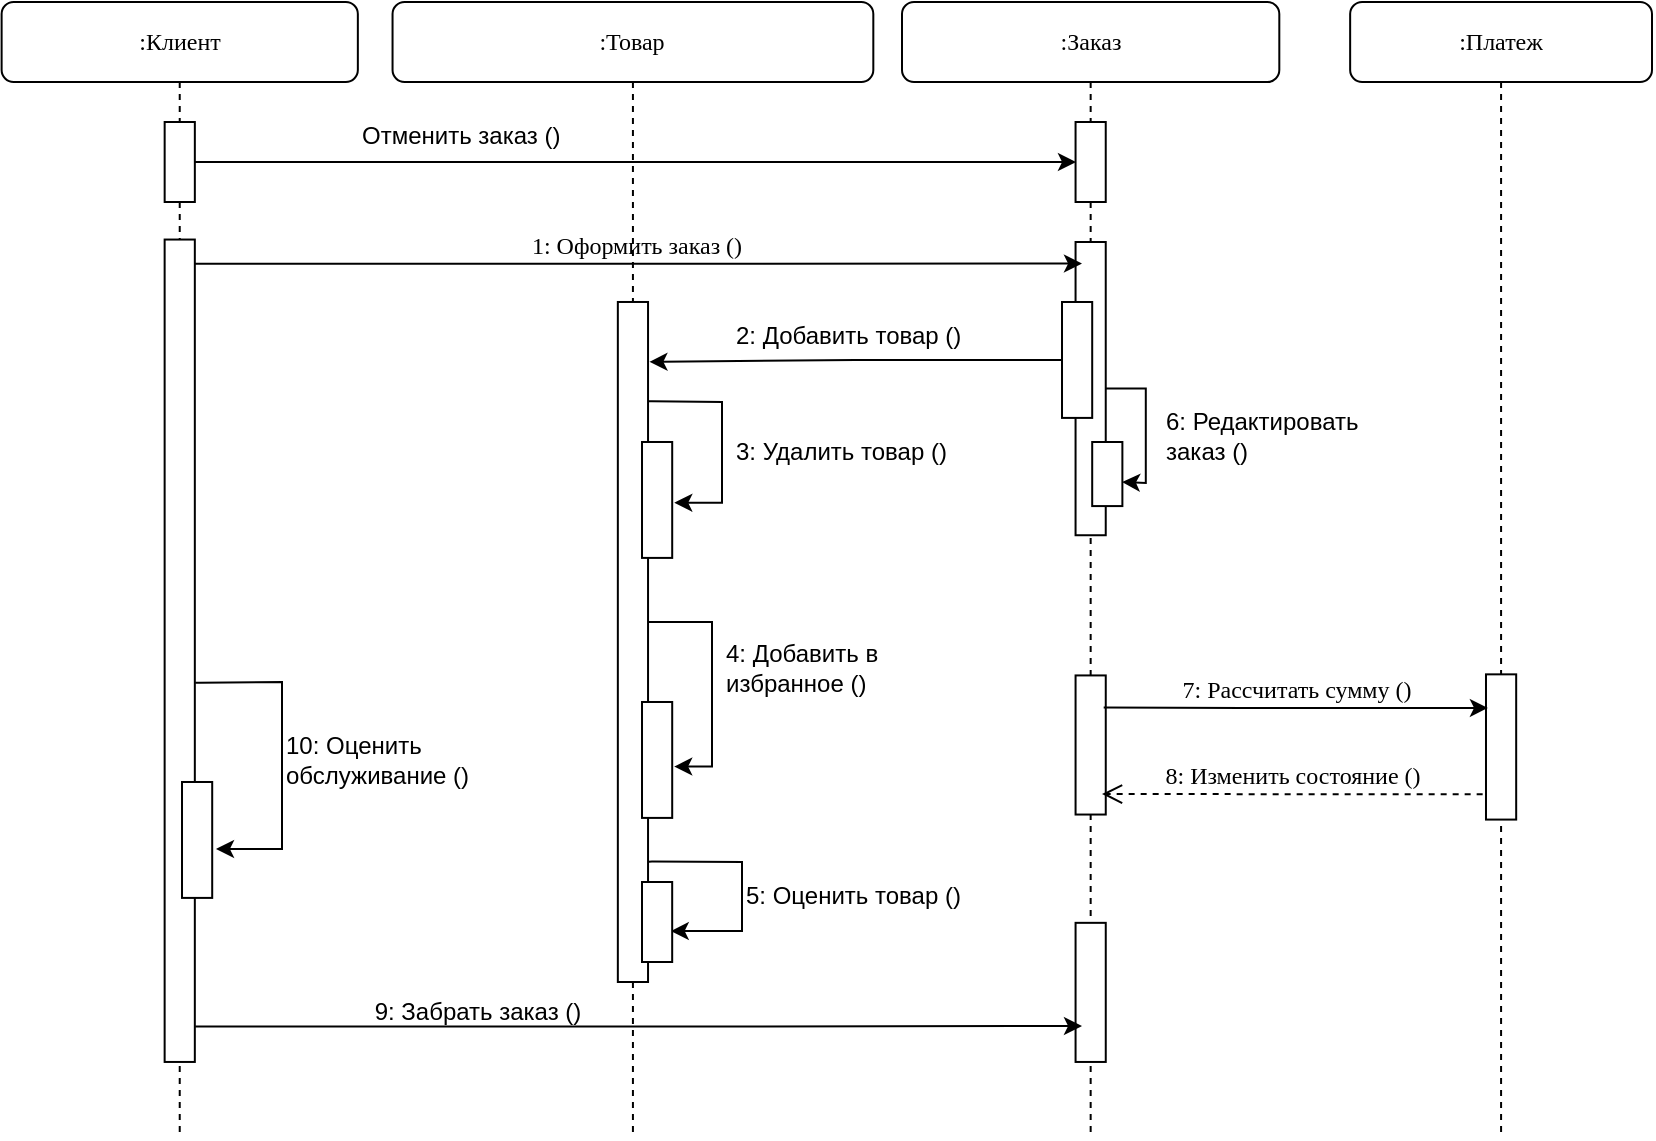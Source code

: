 <mxfile version="24.4.13" type="github">
  <diagram name="Page-1" id="13e1069c-82ec-6db2-03f1-153e76fe0fe0">
    <mxGraphModel dx="1393" dy="708" grid="1" gridSize="10" guides="1" tooltips="1" connect="1" arrows="1" fold="1" page="1" pageScale="1" pageWidth="1100" pageHeight="850" background="#ffffff" math="0" shadow="0">
      <root>
        <mxCell id="0" />
        <mxCell id="1" parent="0" />
        <mxCell id="yxrjLS3KklHdsTJL3ypk-7" value="" style="group" parent="1" vertex="1" connectable="0">
          <mxGeometry x="130" y="130" width="815" height="568" as="geometry" />
        </mxCell>
        <mxCell id="7baba1c4bc27f4b0-3" value=":Заказ" style="shape=umlLifeline;perimeter=lifelinePerimeter;whiteSpace=wrap;html=1;container=1;collapsible=0;recursiveResize=0;outlineConnect=0;rounded=1;shadow=0;comic=0;labelBackgroundColor=none;strokeWidth=1;fontFamily=Verdana;fontSize=12;align=center;" parent="yxrjLS3KklHdsTJL3ypk-7" vertex="1">
          <mxGeometry x="440.001" width="188.654" height="568" as="geometry" />
        </mxCell>
        <mxCell id="7baba1c4bc27f4b0-13" value="" style="html=1;points=[];perimeter=orthogonalPerimeter;rounded=0;shadow=0;comic=0;labelBackgroundColor=none;strokeWidth=1;fontFamily=Verdana;fontSize=12;align=center;" parent="7baba1c4bc27f4b0-3" vertex="1">
          <mxGeometry x="86.78" y="120" width="15.09" height="146.62" as="geometry" />
        </mxCell>
        <mxCell id="yxrjLS3KklHdsTJL3ypk-5" value="" style="html=1;points=[];perimeter=orthogonalPerimeter;rounded=0;shadow=0;comic=0;labelBackgroundColor=none;strokeWidth=1;fontFamily=Verdana;fontSize=12;align=center;" parent="7baba1c4bc27f4b0-3" vertex="1">
          <mxGeometry x="86.782" y="336.716" width="15.093" height="69.553" as="geometry" />
        </mxCell>
        <mxCell id="7baba1c4bc27f4b0-28" value="" style="html=1;points=[];perimeter=orthogonalPerimeter;rounded=0;shadow=0;comic=0;labelBackgroundColor=none;strokeWidth=1;fontFamily=Verdana;fontSize=12;align=center;" parent="7baba1c4bc27f4b0-3" vertex="1">
          <mxGeometry x="86.782" y="460.421" width="15.093" height="69.553" as="geometry" />
        </mxCell>
        <mxCell id="7baba1c4bc27f4b0-11" value="1: Оформить заказ ()" style="html=1;verticalAlign=bottom;endArrow=classic;labelBackgroundColor=none;fontFamily=Verdana;fontSize=12;edgeStyle=elbowEdgeStyle;elbow=vertical;exitX=1.5;exitY=0.091;exitDx=0;exitDy=0;exitPerimeter=0;endFill=1;entryX=0.213;entryY=0.068;entryDx=0;entryDy=0;entryPerimeter=0;" parent="7baba1c4bc27f4b0-3" edge="1" target="7baba1c4bc27f4b0-13">
          <mxGeometry relative="1" as="geometry">
            <mxPoint x="-356.237" y="130.847" as="sourcePoint" />
            <mxPoint x="79.999" y="127.51" as="targetPoint" />
            <Array as="points">
              <mxPoint x="-341.144" y="130.801" />
              <mxPoint x="-265.681" y="130.801" />
            </Array>
          </mxGeometry>
        </mxCell>
        <mxCell id="7baba1c4bc27f4b0-4" value=":Платеж" style="shape=umlLifeline;perimeter=lifelinePerimeter;whiteSpace=wrap;html=1;container=1;collapsible=0;recursiveResize=0;outlineConnect=0;rounded=1;shadow=0;comic=0;labelBackgroundColor=none;strokeWidth=1;fontFamily=Verdana;fontSize=12;align=center;" parent="yxrjLS3KklHdsTJL3ypk-7" vertex="1">
          <mxGeometry x="664.075" width="150.925" height="568" as="geometry" />
        </mxCell>
        <mxCell id="7baba1c4bc27f4b0-22" value="" style="html=1;points=[];perimeter=orthogonalPerimeter;rounded=0;shadow=0;comic=0;labelBackgroundColor=none;strokeWidth=1;fontFamily=Verdana;fontSize=12;align=center;" parent="7baba1c4bc27f4b0-4" vertex="1">
          <mxGeometry x="67.921" y="336.174" width="15.096" height="72.614" as="geometry" />
        </mxCell>
        <mxCell id="7baba1c4bc27f4b0-8" value=":Клиент" style="shape=umlLifeline;perimeter=lifelinePerimeter;whiteSpace=wrap;html=1;container=1;collapsible=0;recursiveResize=0;outlineConnect=0;rounded=1;shadow=0;comic=0;labelBackgroundColor=none;strokeWidth=1;fontFamily=Verdana;fontSize=12;align=center;" parent="yxrjLS3KklHdsTJL3ypk-7" vertex="1">
          <mxGeometry x="-10.19" width="178.113" height="568" as="geometry" />
        </mxCell>
        <mxCell id="yxrjLS3KklHdsTJL3ypk-4" value="2: Добавить&amp;nbsp;&lt;span style=&quot;background-color: initial;&quot;&gt;товар ()&lt;/span&gt;" style="text;strokeColor=none;align=left;fillColor=none;html=1;verticalAlign=middle;whiteSpace=wrap;rounded=0;" parent="yxrjLS3KklHdsTJL3ypk-7" vertex="1">
          <mxGeometry x="355" y="150" width="130" height="34.78" as="geometry" />
        </mxCell>
        <mxCell id="7baba1c4bc27f4b0-27" value="8: Изменить состояние ()" style="html=1;verticalAlign=bottom;endArrow=open;dashed=1;endSize=8;exitX=-0.1;exitY=0.573;labelBackgroundColor=none;fontFamily=Verdana;fontSize=12;exitDx=0;exitDy=0;exitPerimeter=0;" parent="yxrjLS3KklHdsTJL3ypk-7" edge="1">
          <mxGeometry relative="1" as="geometry">
            <mxPoint x="540" y="396" as="targetPoint" />
            <mxPoint x="730.331" y="396.184" as="sourcePoint" />
          </mxGeometry>
        </mxCell>
        <mxCell id="7baba1c4bc27f4b0-23" value="7: Рассчитать сумму ()" style="html=1;verticalAlign=bottom;endArrow=classic;labelBackgroundColor=none;fontFamily=Verdana;fontSize=12;entryX=-0.086;entryY=0.496;entryDx=0;entryDy=0;entryPerimeter=0;exitX=0.932;exitY=0.231;exitDx=0;exitDy=0;exitPerimeter=0;endFill=1;" parent="yxrjLS3KklHdsTJL3ypk-7" edge="1" source="yxrjLS3KklHdsTJL3ypk-5">
          <mxGeometry relative="1" as="geometry">
            <mxPoint x="542" y="350" as="sourcePoint" />
            <mxPoint x="732.956" y="352.945" as="targetPoint" />
            <Array as="points">
              <mxPoint x="620" y="353" />
            </Array>
          </mxGeometry>
        </mxCell>
        <mxCell id="sDJp6HYPBoAjSgQRfUp4-3" value=":Товар" style="shape=umlLifeline;perimeter=lifelinePerimeter;whiteSpace=wrap;html=1;container=1;collapsible=0;recursiveResize=0;outlineConnect=0;rounded=1;shadow=0;comic=0;labelBackgroundColor=none;strokeWidth=1;fontFamily=Verdana;fontSize=12;align=center;" vertex="1" parent="yxrjLS3KklHdsTJL3ypk-7">
          <mxGeometry x="185.275" width="240.385" height="568" as="geometry" />
        </mxCell>
        <mxCell id="sDJp6HYPBoAjSgQRfUp4-6" value="" style="edgeStyle=orthogonalEdgeStyle;rounded=0;orthogonalLoop=1;jettySize=auto;html=1;entryX=1.046;entryY=0.088;entryDx=0;entryDy=0;entryPerimeter=0;" edge="1" parent="yxrjLS3KklHdsTJL3ypk-7" source="yxrjLS3KklHdsTJL3ypk-1" target="sDJp6HYPBoAjSgQRfUp4-4">
          <mxGeometry relative="1" as="geometry">
            <mxPoint x="320" y="179" as="targetPoint" />
          </mxGeometry>
        </mxCell>
        <mxCell id="yxrjLS3KklHdsTJL3ypk-1" value="" style="html=1;points=[];perimeter=orthogonalPerimeter;rounded=0;shadow=0;comic=0;labelBackgroundColor=none;strokeWidth=1;fontFamily=Verdana;fontSize=12;align=center;" parent="yxrjLS3KklHdsTJL3ypk-7" vertex="1">
          <mxGeometry x="520.003" y="149.995" width="15.093" height="57.961" as="geometry" />
        </mxCell>
        <mxCell id="sDJp6HYPBoAjSgQRfUp4-9" value="" style="edgeStyle=orthogonalEdgeStyle;rounded=0;orthogonalLoop=1;jettySize=auto;html=1;exitX=0.997;exitY=0.146;exitDx=0;exitDy=0;exitPerimeter=0;entryX=1.069;entryY=0.524;entryDx=0;entryDy=0;entryPerimeter=0;" edge="1" parent="yxrjLS3KklHdsTJL3ypk-7" source="sDJp6HYPBoAjSgQRfUp4-4" target="sDJp6HYPBoAjSgQRfUp4-7">
          <mxGeometry relative="1" as="geometry">
            <mxPoint x="360.57" y="234.995" as="targetPoint" />
            <Array as="points">
              <mxPoint x="315" y="200" />
              <mxPoint x="350" y="200" />
              <mxPoint x="350" y="250" />
            </Array>
          </mxGeometry>
        </mxCell>
        <mxCell id="sDJp6HYPBoAjSgQRfUp4-14" value="" style="edgeStyle=orthogonalEdgeStyle;rounded=0;orthogonalLoop=1;jettySize=auto;html=1;entryX=1.066;entryY=0.557;entryDx=0;entryDy=0;entryPerimeter=0;" edge="1" parent="yxrjLS3KklHdsTJL3ypk-7" source="sDJp6HYPBoAjSgQRfUp4-4" target="sDJp6HYPBoAjSgQRfUp4-12">
          <mxGeometry relative="1" as="geometry">
            <mxPoint x="360.57" y="294.995" as="targetPoint" />
            <Array as="points">
              <mxPoint x="345" y="310" />
              <mxPoint x="345" y="382" />
            </Array>
          </mxGeometry>
        </mxCell>
        <mxCell id="sDJp6HYPBoAjSgQRfUp4-32" value="" style="edgeStyle=orthogonalEdgeStyle;rounded=0;orthogonalLoop=1;jettySize=auto;html=1;entryX=0.952;entryY=0.613;entryDx=0;entryDy=0;entryPerimeter=0;exitX=1.028;exitY=0.823;exitDx=0;exitDy=0;exitPerimeter=0;" edge="1" parent="yxrjLS3KklHdsTJL3ypk-7" source="sDJp6HYPBoAjSgQRfUp4-4" target="sDJp6HYPBoAjSgQRfUp4-31">
          <mxGeometry relative="1" as="geometry">
            <mxPoint x="320" y="430" as="sourcePoint" />
            <Array as="points">
              <mxPoint x="315" y="430" />
              <mxPoint x="360" y="430" />
              <mxPoint x="360" y="465" />
            </Array>
          </mxGeometry>
        </mxCell>
        <mxCell id="sDJp6HYPBoAjSgQRfUp4-4" value="" style="html=1;points=[];perimeter=orthogonalPerimeter;rounded=0;shadow=0;comic=0;labelBackgroundColor=none;strokeWidth=1;fontFamily=Verdana;fontSize=12;align=center;" vertex="1" parent="yxrjLS3KklHdsTJL3ypk-7">
          <mxGeometry x="297.92" y="149.99" width="15.1" height="340.01" as="geometry" />
        </mxCell>
        <mxCell id="sDJp6HYPBoAjSgQRfUp4-7" value="" style="html=1;points=[];perimeter=orthogonalPerimeter;rounded=0;shadow=0;comic=0;labelBackgroundColor=none;strokeWidth=1;fontFamily=Verdana;fontSize=12;align=center;" vertex="1" parent="yxrjLS3KklHdsTJL3ypk-7">
          <mxGeometry x="310.003" y="219.995" width="15.093" height="57.961" as="geometry" />
        </mxCell>
        <mxCell id="sDJp6HYPBoAjSgQRfUp4-11" value="3: Удалить&amp;nbsp;&lt;span style=&quot;background-color: initial;&quot;&gt;товар ()&lt;/span&gt;" style="text;strokeColor=none;align=left;fillColor=none;html=1;verticalAlign=middle;whiteSpace=wrap;rounded=0;" vertex="1" parent="yxrjLS3KklHdsTJL3ypk-7">
          <mxGeometry x="355" y="207.96" width="130" height="34.78" as="geometry" />
        </mxCell>
        <mxCell id="sDJp6HYPBoAjSgQRfUp4-12" value="" style="html=1;points=[];perimeter=orthogonalPerimeter;rounded=0;shadow=0;comic=0;labelBackgroundColor=none;strokeWidth=1;fontFamily=Verdana;fontSize=12;align=center;" vertex="1" parent="yxrjLS3KklHdsTJL3ypk-7">
          <mxGeometry x="310.003" y="349.995" width="15.093" height="57.961" as="geometry" />
        </mxCell>
        <mxCell id="sDJp6HYPBoAjSgQRfUp4-15" value="4: Добавить в избранное ()" style="text;strokeColor=none;align=left;fillColor=none;html=1;verticalAlign=middle;whiteSpace=wrap;rounded=0;" vertex="1" parent="yxrjLS3KklHdsTJL3ypk-7">
          <mxGeometry x="350" y="315.22" width="130" height="34.78" as="geometry" />
        </mxCell>
        <mxCell id="sDJp6HYPBoAjSgQRfUp4-16" value="" style="html=1;points=[];perimeter=orthogonalPerimeter;rounded=0;shadow=0;comic=0;labelBackgroundColor=none;strokeWidth=1;fontFamily=Verdana;fontSize=12;align=center;" vertex="1" parent="yxrjLS3KklHdsTJL3ypk-7">
          <mxGeometry x="535.1" y="220" width="15.09" height="32.04" as="geometry" />
        </mxCell>
        <mxCell id="sDJp6HYPBoAjSgQRfUp4-17" value="6: Редактировать заказ ()" style="text;strokeColor=none;align=left;fillColor=none;html=1;verticalAlign=middle;whiteSpace=wrap;rounded=0;" vertex="1" parent="yxrjLS3KklHdsTJL3ypk-7">
          <mxGeometry x="570" y="200" width="130" height="34.78" as="geometry" />
        </mxCell>
        <mxCell id="sDJp6HYPBoAjSgQRfUp4-18" value="" style="edgeStyle=orthogonalEdgeStyle;rounded=0;orthogonalLoop=1;jettySize=auto;html=1;" edge="1" parent="yxrjLS3KklHdsTJL3ypk-7" source="7baba1c4bc27f4b0-13">
          <mxGeometry relative="1" as="geometry">
            <mxPoint x="550" y="240" as="targetPoint" />
          </mxGeometry>
        </mxCell>
        <mxCell id="sDJp6HYPBoAjSgQRfUp4-19" value="" style="html=1;points=[];perimeter=orthogonalPerimeter;rounded=0;shadow=0;comic=0;labelBackgroundColor=none;strokeWidth=1;fontFamily=Verdana;fontSize=12;align=center;" vertex="1" parent="yxrjLS3KklHdsTJL3ypk-7">
          <mxGeometry x="526.78" y="60" width="15.09" height="40" as="geometry" />
        </mxCell>
        <mxCell id="sDJp6HYPBoAjSgQRfUp4-22" value="" style="edgeStyle=orthogonalEdgeStyle;rounded=0;orthogonalLoop=1;jettySize=auto;html=1;endArrow=classic;endFill=1;" edge="1" parent="yxrjLS3KklHdsTJL3ypk-7" source="sDJp6HYPBoAjSgQRfUp4-20">
          <mxGeometry relative="1" as="geometry">
            <mxPoint x="527" y="80" as="targetPoint" />
          </mxGeometry>
        </mxCell>
        <mxCell id="sDJp6HYPBoAjSgQRfUp4-20" value="" style="html=1;points=[];perimeter=orthogonalPerimeter;rounded=0;shadow=0;comic=0;labelBackgroundColor=none;strokeWidth=1;fontFamily=Verdana;fontSize=12;align=center;" vertex="1" parent="yxrjLS3KklHdsTJL3ypk-7">
          <mxGeometry x="71.33" y="60" width="15.09" height="40" as="geometry" />
        </mxCell>
        <mxCell id="sDJp6HYPBoAjSgQRfUp4-23" value="Отменить заказ ()" style="text;strokeColor=none;align=left;fillColor=none;html=1;verticalAlign=middle;whiteSpace=wrap;rounded=0;" vertex="1" parent="yxrjLS3KklHdsTJL3ypk-7">
          <mxGeometry x="167.92" y="50" width="130" height="34.78" as="geometry" />
        </mxCell>
        <mxCell id="sDJp6HYPBoAjSgQRfUp4-25" value="" style="edgeStyle=orthogonalEdgeStyle;rounded=0;orthogonalLoop=1;jettySize=auto;html=1;exitX=1.011;exitY=0.957;exitDx=0;exitDy=0;exitPerimeter=0;" edge="1" parent="yxrjLS3KklHdsTJL3ypk-7" source="7baba1c4bc27f4b0-9">
          <mxGeometry relative="1" as="geometry">
            <mxPoint x="90" y="512" as="sourcePoint" />
            <mxPoint x="530" y="512" as="targetPoint" />
          </mxGeometry>
        </mxCell>
        <mxCell id="sDJp6HYPBoAjSgQRfUp4-29" value="" style="edgeStyle=orthogonalEdgeStyle;rounded=0;orthogonalLoop=1;jettySize=auto;html=1;entryX=1.126;entryY=0.578;entryDx=0;entryDy=0;entryPerimeter=0;exitX=1.013;exitY=0.539;exitDx=0;exitDy=0;exitPerimeter=0;" edge="1" parent="yxrjLS3KklHdsTJL3ypk-7" source="7baba1c4bc27f4b0-9" target="sDJp6HYPBoAjSgQRfUp4-27">
          <mxGeometry relative="1" as="geometry">
            <mxPoint x="166.417" y="324.372" as="targetPoint" />
            <Array as="points">
              <mxPoint x="89" y="340" />
              <mxPoint x="130" y="340" />
              <mxPoint x="130" y="424" />
            </Array>
          </mxGeometry>
        </mxCell>
        <mxCell id="7baba1c4bc27f4b0-9" value="" style="html=1;points=[];perimeter=orthogonalPerimeter;rounded=0;shadow=0;comic=0;labelBackgroundColor=none;strokeWidth=1;fontFamily=Verdana;fontSize=12;align=center;" parent="yxrjLS3KklHdsTJL3ypk-7" vertex="1">
          <mxGeometry x="71.321" y="118.774" width="15.096" height="411.198" as="geometry" />
        </mxCell>
        <mxCell id="sDJp6HYPBoAjSgQRfUp4-26" value="9: Забрать заказ ()" style="text;strokeColor=none;align=center;fillColor=none;html=1;verticalAlign=middle;whiteSpace=wrap;rounded=0;" vertex="1" parent="yxrjLS3KklHdsTJL3ypk-7">
          <mxGeometry x="167.92" y="490" width="120" height="30" as="geometry" />
        </mxCell>
        <mxCell id="sDJp6HYPBoAjSgQRfUp4-27" value="" style="html=1;points=[];perimeter=orthogonalPerimeter;rounded=0;shadow=0;comic=0;labelBackgroundColor=none;strokeWidth=1;fontFamily=Verdana;fontSize=12;align=center;" vertex="1" parent="yxrjLS3KklHdsTJL3ypk-7">
          <mxGeometry x="80.003" y="389.995" width="15.093" height="57.961" as="geometry" />
        </mxCell>
        <mxCell id="sDJp6HYPBoAjSgQRfUp4-30" value="10: Оценить обслуживание ()" style="text;strokeColor=none;align=left;fillColor=none;html=1;verticalAlign=middle;whiteSpace=wrap;rounded=0;" vertex="1" parent="yxrjLS3KklHdsTJL3ypk-7">
          <mxGeometry x="130.0" y="363.98" width="120" height="30" as="geometry" />
        </mxCell>
        <mxCell id="sDJp6HYPBoAjSgQRfUp4-31" value="" style="html=1;points=[];perimeter=orthogonalPerimeter;rounded=0;shadow=0;comic=0;labelBackgroundColor=none;strokeWidth=1;fontFamily=Verdana;fontSize=12;align=center;" vertex="1" parent="yxrjLS3KklHdsTJL3ypk-7">
          <mxGeometry x="310" y="440" width="15.09" height="40" as="geometry" />
        </mxCell>
        <mxCell id="sDJp6HYPBoAjSgQRfUp4-33" value="5: Оценить товар ()" style="text;strokeColor=none;align=left;fillColor=none;html=1;verticalAlign=middle;whiteSpace=wrap;rounded=0;" vertex="1" parent="yxrjLS3KklHdsTJL3ypk-7">
          <mxGeometry x="360" y="430" width="130" height="34.78" as="geometry" />
        </mxCell>
      </root>
    </mxGraphModel>
  </diagram>
</mxfile>

